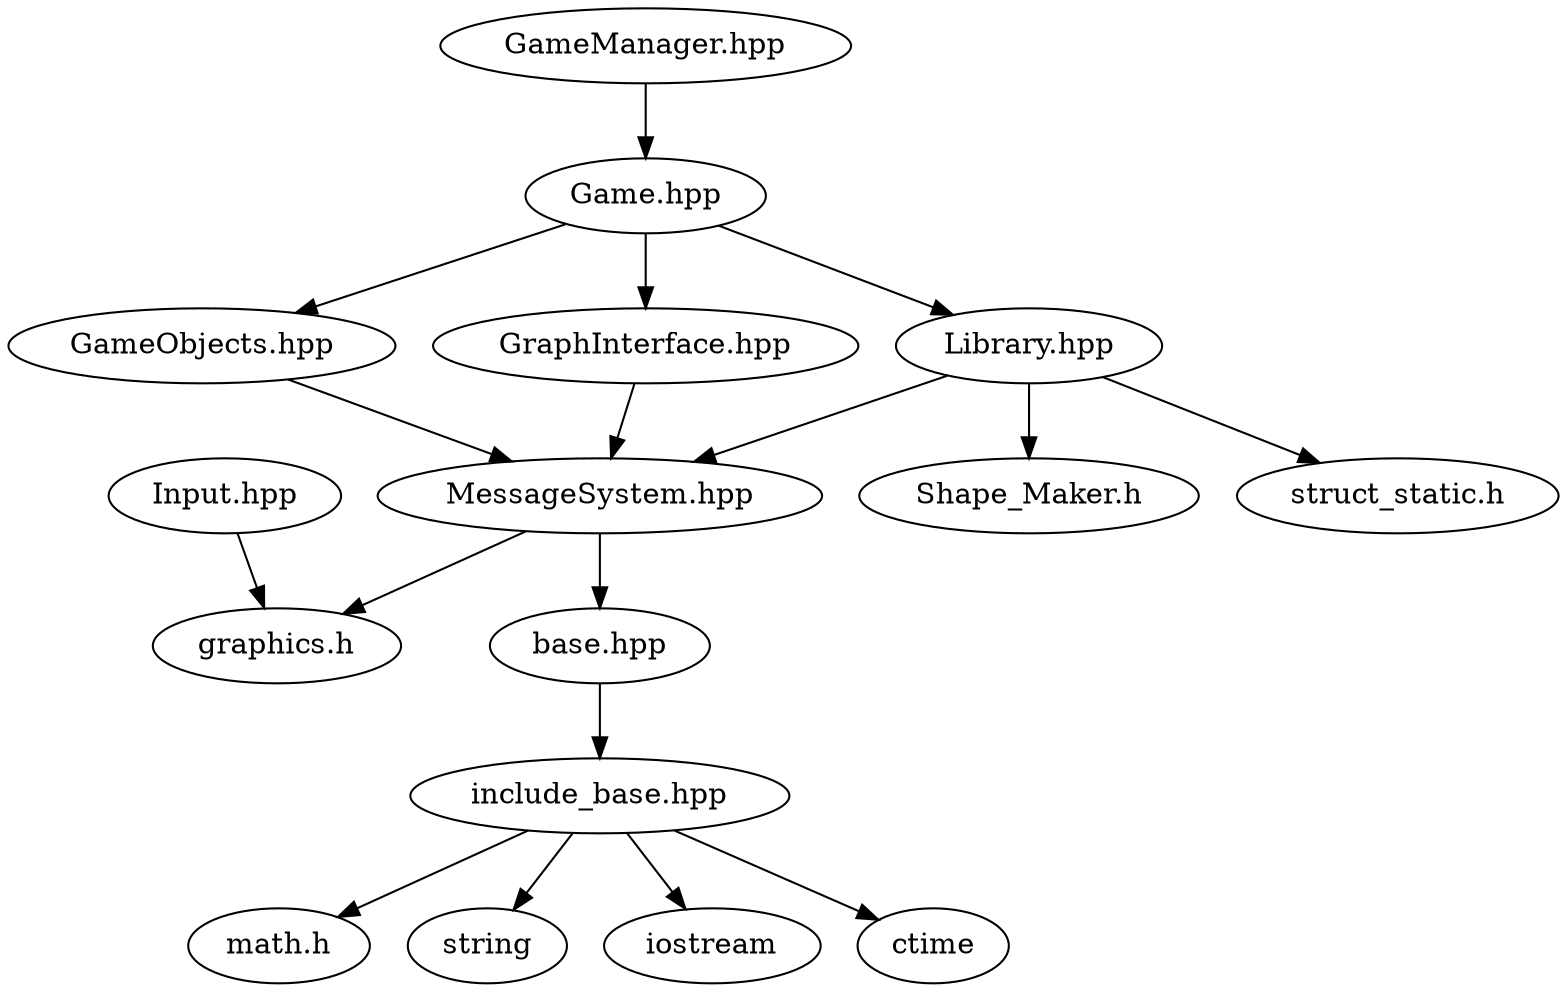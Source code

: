digraph G {
    "base.hpp" -> "include_base.hpp";
    "include_base.hpp" -> "math.h";
    "include_base.hpp" -> "string";
    "include_base.hpp" -> "iostream";
    "include_base.hpp" -> "ctime";
    "GameObjects.hpp" -> "MessageSystem.hpp";
    "Game.hpp" -> "Library.hpp";
    "Game.hpp" -> "GameObjects.hpp";
    "Game.hpp" -> "GraphInterface.hpp";
    "GameManager.hpp" -> "Game.hpp";
    "GraphInterface.hpp" -> "MessageSystem.hpp";
    "Library.hpp" -> "MessageSystem.hpp";
    "Library.hpp" -> "Shape_Maker.h";
    "Library.hpp" -> "struct_static.h";
    "MessageSystem.hpp" -> "base.hpp";
    "MessageSystem.hpp" -> "graphics.h";
    "Input.hpp" -> "graphics.h";
}
